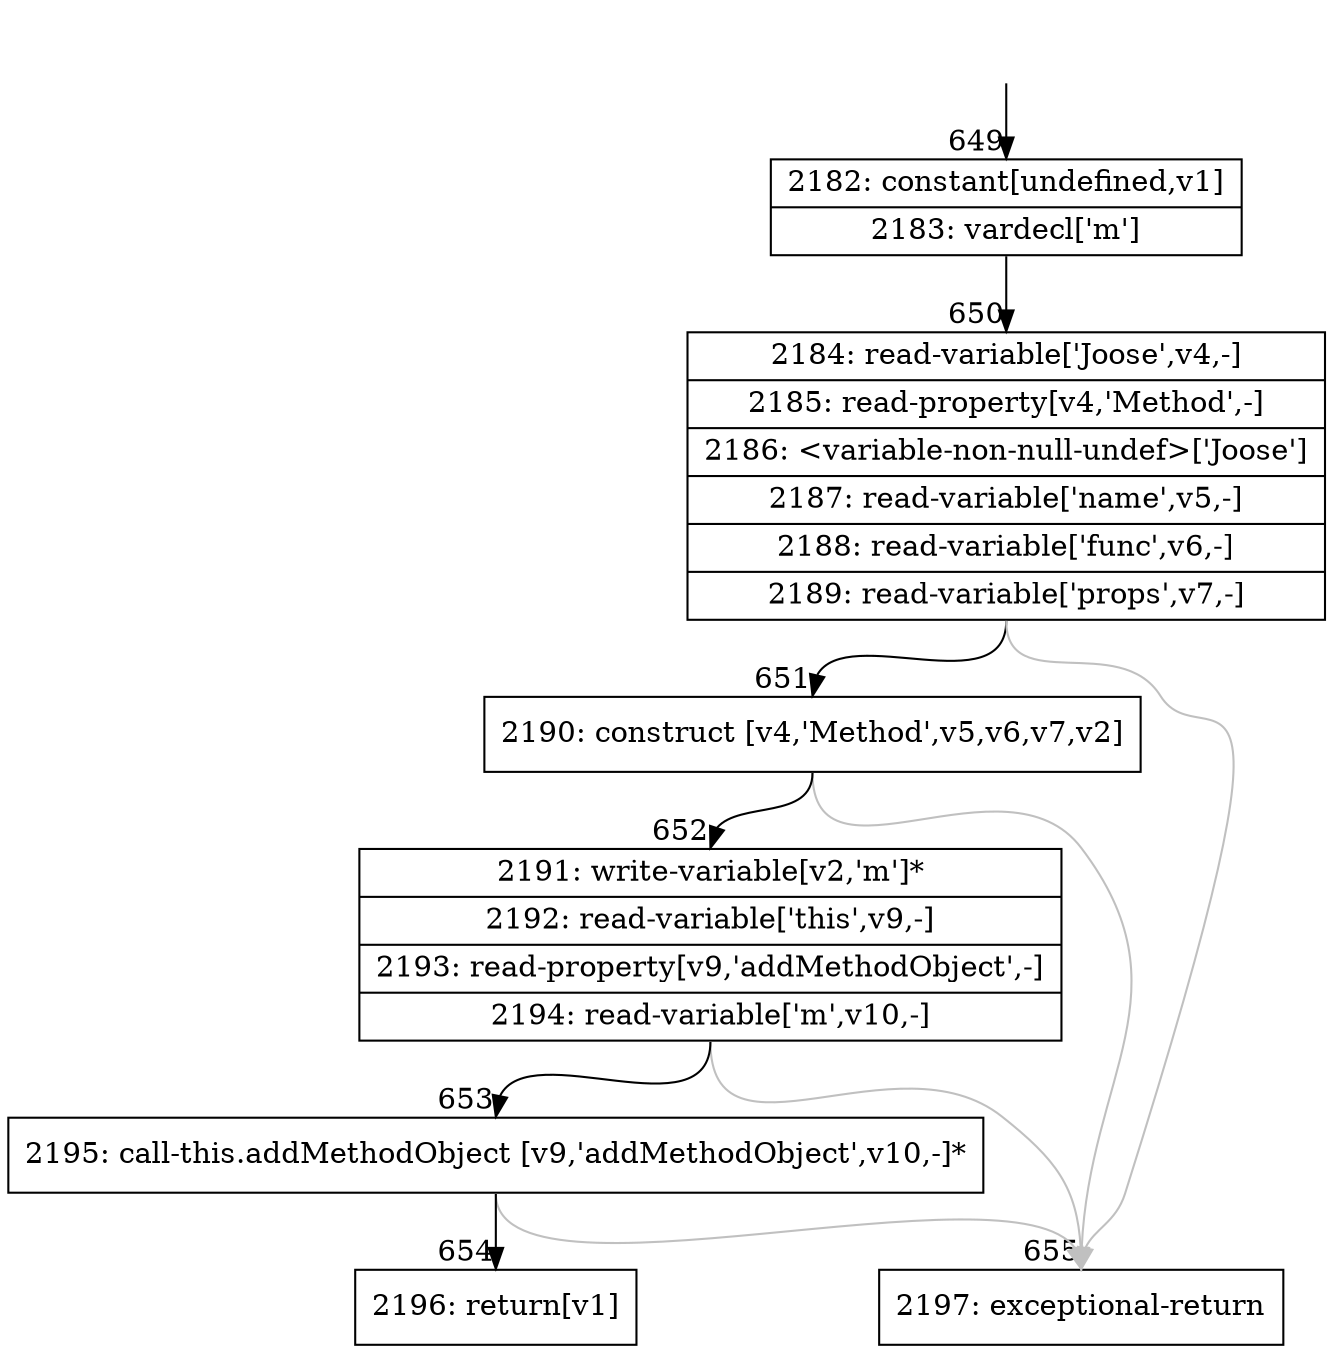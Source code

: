 digraph {
rankdir="TD"
BB_entry66[shape=none,label=""];
BB_entry66 -> BB649 [tailport=s, headport=n, headlabel="    649"]
BB649 [shape=record label="{2182: constant[undefined,v1]|2183: vardecl['m']}" ] 
BB649 -> BB650 [tailport=s, headport=n, headlabel="      650"]
BB650 [shape=record label="{2184: read-variable['Joose',v4,-]|2185: read-property[v4,'Method',-]|2186: \<variable-non-null-undef\>['Joose']|2187: read-variable['name',v5,-]|2188: read-variable['func',v6,-]|2189: read-variable['props',v7,-]}" ] 
BB650 -> BB651 [tailport=s, headport=n, headlabel="      651"]
BB650 -> BB655 [tailport=s, headport=n, color=gray, headlabel="      655"]
BB651 [shape=record label="{2190: construct [v4,'Method',v5,v6,v7,v2]}" ] 
BB651 -> BB652 [tailport=s, headport=n, headlabel="      652"]
BB651 -> BB655 [tailport=s, headport=n, color=gray]
BB652 [shape=record label="{2191: write-variable[v2,'m']*|2192: read-variable['this',v9,-]|2193: read-property[v9,'addMethodObject',-]|2194: read-variable['m',v10,-]}" ] 
BB652 -> BB653 [tailport=s, headport=n, headlabel="      653"]
BB652 -> BB655 [tailport=s, headport=n, color=gray]
BB653 [shape=record label="{2195: call-this.addMethodObject [v9,'addMethodObject',v10,-]*}" ] 
BB653 -> BB654 [tailport=s, headport=n, headlabel="      654"]
BB653 -> BB655 [tailport=s, headport=n, color=gray]
BB654 [shape=record label="{2196: return[v1]}" ] 
BB655 [shape=record label="{2197: exceptional-return}" ] 
//#$~ 682
}

